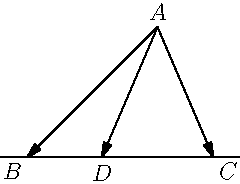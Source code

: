 
import geometry;

size(120);

pair A = (2, 7);
label("$A$", A, N);
pair B = (-5, 0);
label("$B$", B, SW);
pair C = (5, 0);
label("$C$", C, SE);
pair D = (-1, 0);
label("$D$", D, S);


draw(line(locate(B), locate(C)));

draw(A -- B, Arrow);
draw(A -- C, Arrow);
draw(A -- D, Arrow);
